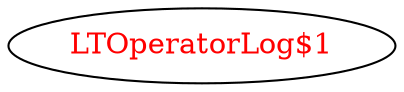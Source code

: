 digraph dependencyGraph {
 concentrate=true;
 ranksep="2.0";
 rankdir="LR"; 
 splines="ortho";
"LTOperatorLog$1" [fontcolor="red"];
}